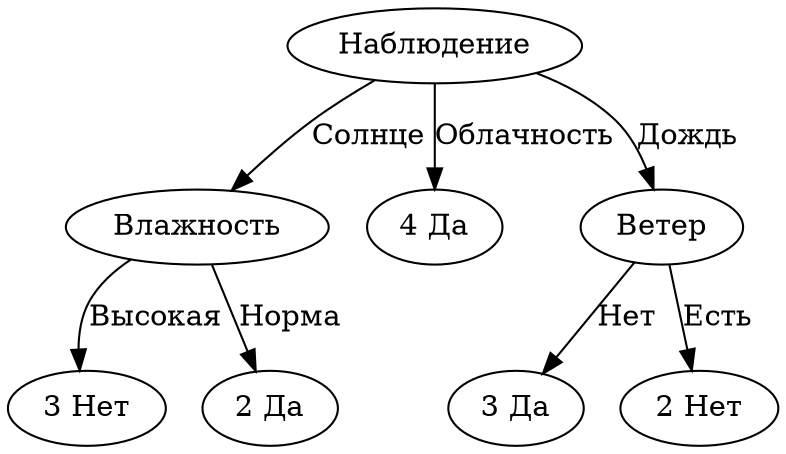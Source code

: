 digraph decision_tree {
	"Наблюдение"
	"Влажность"
	"Наблюдение" -> "Влажность" [label="Солнце"]
	"3 Нет"
	"Влажность" -> "3 Нет" [label="Высокая"]
	"2 Да"
	"Влажность" -> "2 Да" [label="Норма"]
	"4 Да"
	"Наблюдение" -> "4 Да" [label="Облачность"]
	"Ветер"
	"Наблюдение" -> "Ветер" [label="Дождь"]
	"3 Да"
	"Ветер" -> "3 Да" [label="Нет"]
	"2 Нет"
	"Ветер" -> "2 Нет" [label="Есть"]
}
